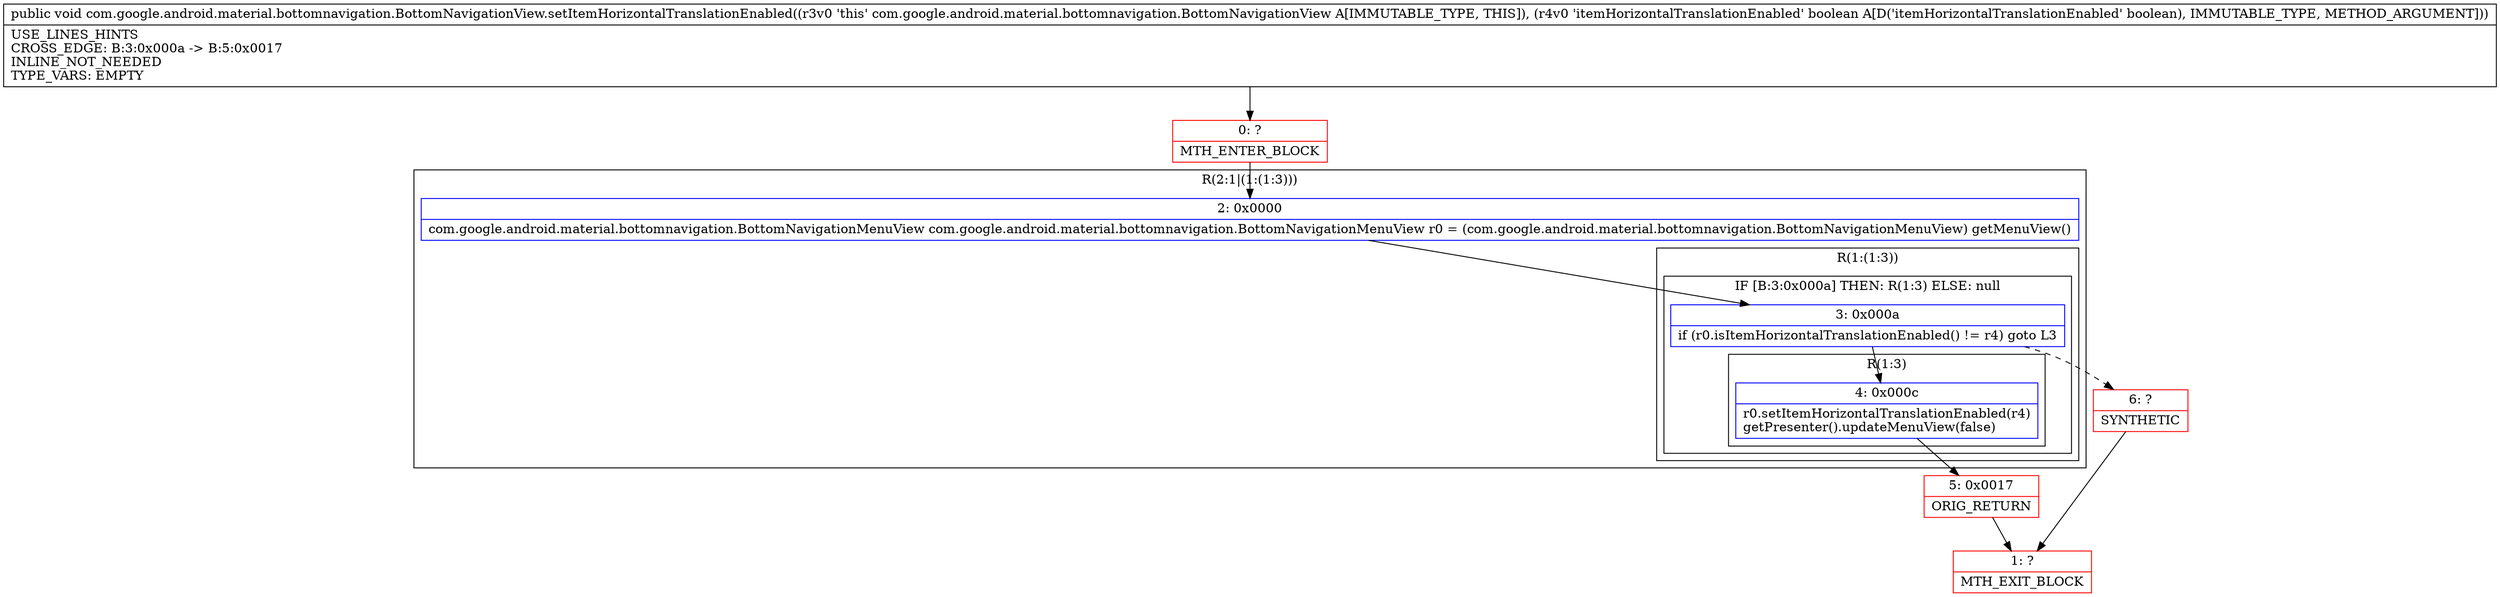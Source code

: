 digraph "CFG forcom.google.android.material.bottomnavigation.BottomNavigationView.setItemHorizontalTranslationEnabled(Z)V" {
subgraph cluster_Region_2127089898 {
label = "R(2:1|(1:(1:3)))";
node [shape=record,color=blue];
Node_2 [shape=record,label="{2\:\ 0x0000|com.google.android.material.bottomnavigation.BottomNavigationMenuView com.google.android.material.bottomnavigation.BottomNavigationMenuView r0 = (com.google.android.material.bottomnavigation.BottomNavigationMenuView) getMenuView()\l}"];
subgraph cluster_Region_1724145099 {
label = "R(1:(1:3))";
node [shape=record,color=blue];
subgraph cluster_IfRegion_1625968039 {
label = "IF [B:3:0x000a] THEN: R(1:3) ELSE: null";
node [shape=record,color=blue];
Node_3 [shape=record,label="{3\:\ 0x000a|if (r0.isItemHorizontalTranslationEnabled() != r4) goto L3\l}"];
subgraph cluster_Region_311374233 {
label = "R(1:3)";
node [shape=record,color=blue];
Node_4 [shape=record,label="{4\:\ 0x000c|r0.setItemHorizontalTranslationEnabled(r4)\lgetPresenter().updateMenuView(false)\l}"];
}
}
}
}
Node_0 [shape=record,color=red,label="{0\:\ ?|MTH_ENTER_BLOCK\l}"];
Node_5 [shape=record,color=red,label="{5\:\ 0x0017|ORIG_RETURN\l}"];
Node_1 [shape=record,color=red,label="{1\:\ ?|MTH_EXIT_BLOCK\l}"];
Node_6 [shape=record,color=red,label="{6\:\ ?|SYNTHETIC\l}"];
MethodNode[shape=record,label="{public void com.google.android.material.bottomnavigation.BottomNavigationView.setItemHorizontalTranslationEnabled((r3v0 'this' com.google.android.material.bottomnavigation.BottomNavigationView A[IMMUTABLE_TYPE, THIS]), (r4v0 'itemHorizontalTranslationEnabled' boolean A[D('itemHorizontalTranslationEnabled' boolean), IMMUTABLE_TYPE, METHOD_ARGUMENT]))  | USE_LINES_HINTS\lCROSS_EDGE: B:3:0x000a \-\> B:5:0x0017\lINLINE_NOT_NEEDED\lTYPE_VARS: EMPTY\l}"];
MethodNode -> Node_0;Node_2 -> Node_3;
Node_3 -> Node_4;
Node_3 -> Node_6[style=dashed];
Node_4 -> Node_5;
Node_0 -> Node_2;
Node_5 -> Node_1;
Node_6 -> Node_1;
}

